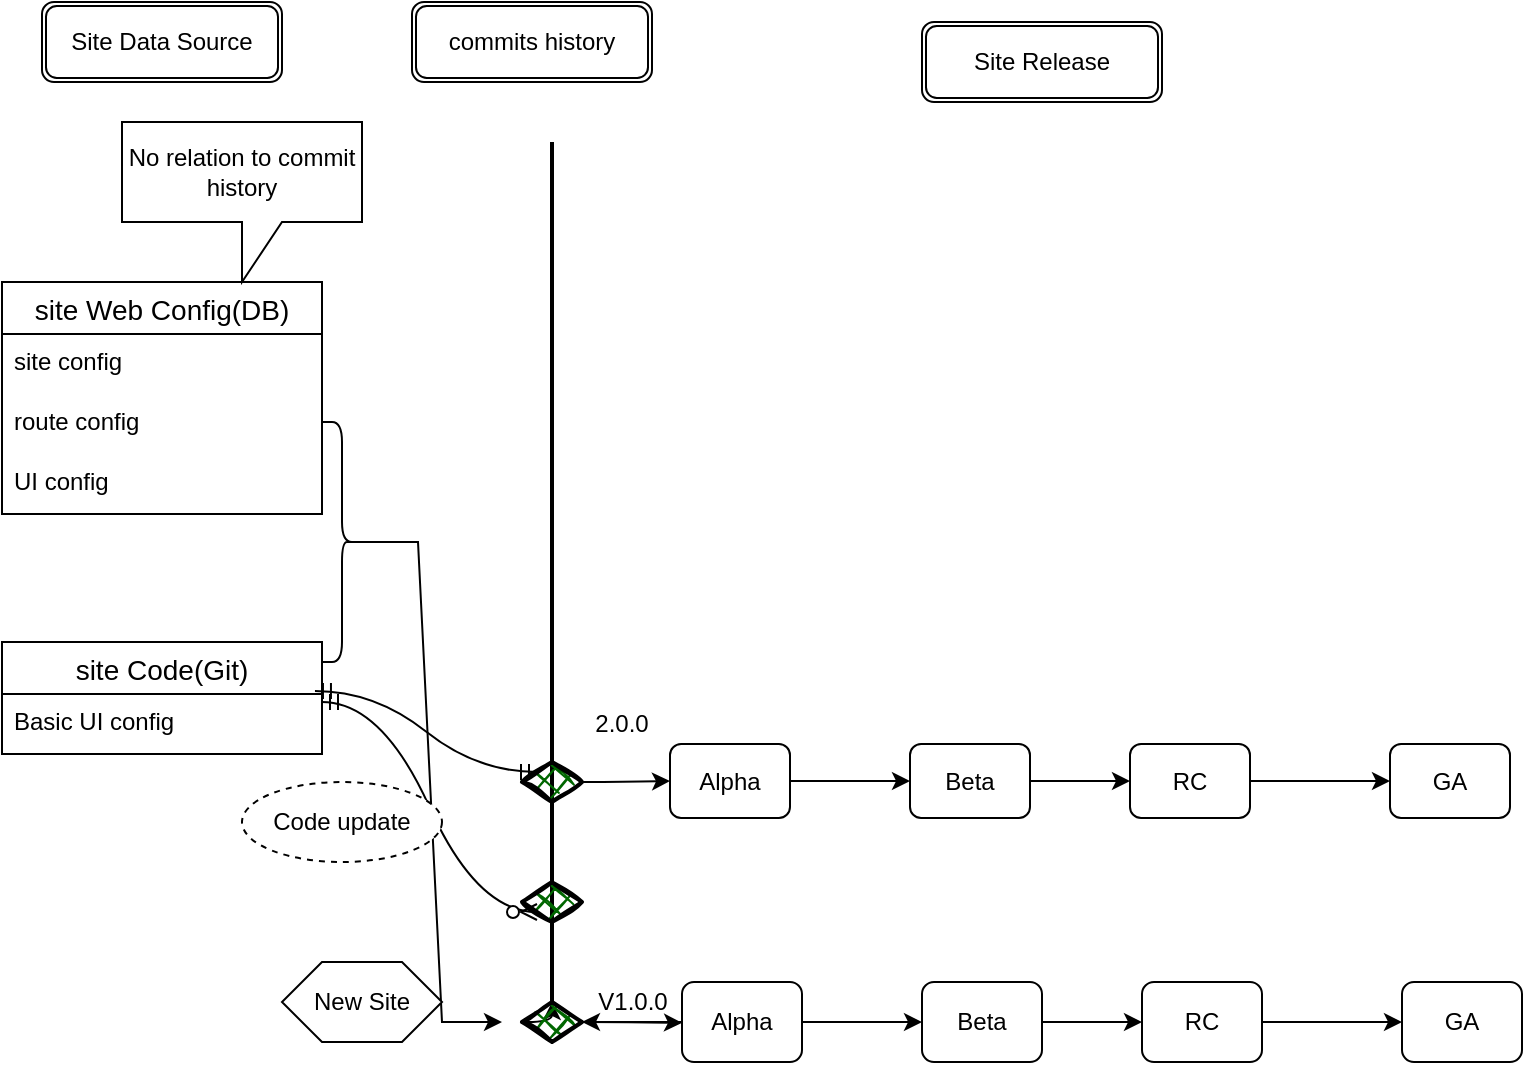 <mxfile version="15.8.8" type="github">
  <diagram id="R2lEEEUBdFMjLlhIrx00" name="Page-1">
    <mxGraphModel dx="1483" dy="781" grid="1" gridSize="10" guides="1" tooltips="1" connect="1" arrows="1" fold="1" page="1" pageScale="1" pageWidth="850" pageHeight="1100" math="0" shadow="0" extFonts="Permanent Marker^https://fonts.googleapis.com/css?family=Permanent+Marker">
      <root>
        <mxCell id="0" />
        <mxCell id="1" parent="0" />
        <mxCell id="lT0vyQ4dc75wHIpq4xm1-1" value="" style="line;strokeWidth=2;direction=south;html=1;" vertex="1" parent="1">
          <mxGeometry x="290" y="200" width="10" height="430" as="geometry" />
        </mxCell>
        <mxCell id="lT0vyQ4dc75wHIpq4xm1-2" value="commits history" style="shape=ext;double=1;rounded=1;whiteSpace=wrap;html=1;" vertex="1" parent="1">
          <mxGeometry x="225" y="130" width="120" height="40" as="geometry" />
        </mxCell>
        <mxCell id="lT0vyQ4dc75wHIpq4xm1-19" value="site Web Config(DB)" style="swimlane;fontStyle=0;childLayout=stackLayout;horizontal=1;startSize=26;horizontalStack=0;resizeParent=1;resizeParentMax=0;resizeLast=0;collapsible=1;marginBottom=0;align=center;fontSize=14;" vertex="1" parent="1">
          <mxGeometry x="20" y="270" width="160" height="116" as="geometry" />
        </mxCell>
        <mxCell id="lT0vyQ4dc75wHIpq4xm1-20" value="site config" style="text;strokeColor=none;fillColor=none;spacingLeft=4;spacingRight=4;overflow=hidden;rotatable=0;points=[[0,0.5],[1,0.5]];portConstraint=eastwest;fontSize=12;" vertex="1" parent="lT0vyQ4dc75wHIpq4xm1-19">
          <mxGeometry y="26" width="160" height="30" as="geometry" />
        </mxCell>
        <mxCell id="lT0vyQ4dc75wHIpq4xm1-21" value="route config" style="text;strokeColor=none;fillColor=none;spacingLeft=4;spacingRight=4;overflow=hidden;rotatable=0;points=[[0,0.5],[1,0.5]];portConstraint=eastwest;fontSize=12;" vertex="1" parent="lT0vyQ4dc75wHIpq4xm1-19">
          <mxGeometry y="56" width="160" height="30" as="geometry" />
        </mxCell>
        <mxCell id="lT0vyQ4dc75wHIpq4xm1-22" value="UI config" style="text;strokeColor=none;fillColor=none;spacingLeft=4;spacingRight=4;overflow=hidden;rotatable=0;points=[[0,0.5],[1,0.5]];portConstraint=eastwest;fontSize=12;" vertex="1" parent="lT0vyQ4dc75wHIpq4xm1-19">
          <mxGeometry y="86" width="160" height="30" as="geometry" />
        </mxCell>
        <mxCell id="lT0vyQ4dc75wHIpq4xm1-28" value="site Code(Git)" style="swimlane;fontStyle=0;childLayout=stackLayout;horizontal=1;startSize=26;horizontalStack=0;resizeParent=1;resizeParentMax=0;resizeLast=0;collapsible=1;marginBottom=0;align=center;fontSize=14;" vertex="1" parent="1">
          <mxGeometry x="20" y="450" width="160" height="56" as="geometry" />
        </mxCell>
        <mxCell id="lT0vyQ4dc75wHIpq4xm1-30" value="Basic UI config" style="text;strokeColor=none;fillColor=none;spacingLeft=4;spacingRight=4;overflow=hidden;rotatable=0;points=[[0,0.5],[1,0.5]];portConstraint=eastwest;fontSize=12;" vertex="1" parent="lT0vyQ4dc75wHIpq4xm1-28">
          <mxGeometry y="26" width="160" height="30" as="geometry" />
        </mxCell>
        <mxCell id="lT0vyQ4dc75wHIpq4xm1-32" value="Site Release" style="shape=ext;double=1;rounded=1;whiteSpace=wrap;html=1;" vertex="1" parent="1">
          <mxGeometry x="480" y="140" width="120" height="40" as="geometry" />
        </mxCell>
        <mxCell id="lT0vyQ4dc75wHIpq4xm1-33" value="Site Data Source" style="shape=ext;double=1;rounded=1;whiteSpace=wrap;html=1;" vertex="1" parent="1">
          <mxGeometry x="40" y="130" width="120" height="40" as="geometry" />
        </mxCell>
        <mxCell id="lT0vyQ4dc75wHIpq4xm1-59" style="edgeStyle=orthogonalEdgeStyle;curved=1;rounded=0;orthogonalLoop=1;jettySize=auto;html=1;exitX=0.1;exitY=0.5;exitDx=0;exitDy=0;exitPerimeter=0;entryX=1;entryY=0.5;entryDx=0;entryDy=0;entryPerimeter=0;startArrow=none;" edge="1" parent="1" source="lT0vyQ4dc75wHIpq4xm1-35" target="lT0vyQ4dc75wHIpq4xm1-1">
          <mxGeometry relative="1" as="geometry" />
        </mxCell>
        <mxCell id="lT0vyQ4dc75wHIpq4xm1-108" style="edgeStyle=entityRelationEdgeStyle;rounded=0;orthogonalLoop=1;jettySize=auto;html=1;exitX=0.1;exitY=0.5;exitDx=0;exitDy=0;exitPerimeter=0;" edge="1" parent="1" source="lT0vyQ4dc75wHIpq4xm1-43">
          <mxGeometry relative="1" as="geometry">
            <mxPoint x="270" y="640" as="targetPoint" />
          </mxGeometry>
        </mxCell>
        <mxCell id="lT0vyQ4dc75wHIpq4xm1-43" value="" style="shape=curlyBracket;whiteSpace=wrap;html=1;rounded=1;flipH=1;" vertex="1" parent="1">
          <mxGeometry x="180" y="340" width="20" height="120" as="geometry" />
        </mxCell>
        <mxCell id="lT0vyQ4dc75wHIpq4xm1-45" value="New Site" style="shape=hexagon;perimeter=hexagonPerimeter2;whiteSpace=wrap;html=1;fixedSize=1;" vertex="1" parent="1">
          <mxGeometry x="160" y="610" width="80" height="40" as="geometry" />
        </mxCell>
        <mxCell id="lT0vyQ4dc75wHIpq4xm1-50" value="V1.0.0" style="text;html=1;align=center;verticalAlign=middle;resizable=0;points=[];autosize=1;strokeColor=none;fillColor=none;" vertex="1" parent="1">
          <mxGeometry x="310" y="620" width="50" height="20" as="geometry" />
        </mxCell>
        <mxCell id="lT0vyQ4dc75wHIpq4xm1-67" style="edgeStyle=orthogonalEdgeStyle;curved=1;rounded=0;orthogonalLoop=1;jettySize=auto;html=1;exitX=1;exitY=0.5;exitDx=0;exitDy=0;" edge="1" parent="1" source="lT0vyQ4dc75wHIpq4xm1-35">
          <mxGeometry relative="1" as="geometry">
            <mxPoint x="360" y="640.429" as="targetPoint" />
          </mxGeometry>
        </mxCell>
        <mxCell id="lT0vyQ4dc75wHIpq4xm1-35" value="" style="rhombus;whiteSpace=wrap;html=1;strokeWidth=2;fillWeight=-1;hachureGap=8;fillStyle=cross-hatch;fillColor=#006600;sketch=1;" vertex="1" parent="1">
          <mxGeometry x="280" y="630" width="30" height="20" as="geometry" />
        </mxCell>
        <mxCell id="lT0vyQ4dc75wHIpq4xm1-74" value="" style="edgeStyle=orthogonalEdgeStyle;curved=1;rounded=0;orthogonalLoop=1;jettySize=auto;html=1;" edge="1" parent="1" source="lT0vyQ4dc75wHIpq4xm1-70" target="lT0vyQ4dc75wHIpq4xm1-35">
          <mxGeometry relative="1" as="geometry" />
        </mxCell>
        <mxCell id="lT0vyQ4dc75wHIpq4xm1-79" style="edgeStyle=orthogonalEdgeStyle;curved=1;rounded=0;orthogonalLoop=1;jettySize=auto;html=1;exitX=1;exitY=0.5;exitDx=0;exitDy=0;entryX=0;entryY=0.5;entryDx=0;entryDy=0;" edge="1" parent="1" source="lT0vyQ4dc75wHIpq4xm1-70" target="lT0vyQ4dc75wHIpq4xm1-75">
          <mxGeometry relative="1" as="geometry" />
        </mxCell>
        <mxCell id="lT0vyQ4dc75wHIpq4xm1-70" value="Alpha" style="rounded=1;whiteSpace=wrap;html=1;" vertex="1" parent="1">
          <mxGeometry x="360" y="620" width="60" height="40" as="geometry" />
        </mxCell>
        <mxCell id="lT0vyQ4dc75wHIpq4xm1-80" style="edgeStyle=orthogonalEdgeStyle;curved=1;rounded=0;orthogonalLoop=1;jettySize=auto;html=1;exitX=1;exitY=0.5;exitDx=0;exitDy=0;entryX=0;entryY=0.5;entryDx=0;entryDy=0;" edge="1" parent="1" source="lT0vyQ4dc75wHIpq4xm1-75" target="lT0vyQ4dc75wHIpq4xm1-76">
          <mxGeometry relative="1" as="geometry" />
        </mxCell>
        <mxCell id="lT0vyQ4dc75wHIpq4xm1-75" value="Beta" style="rounded=1;whiteSpace=wrap;html=1;" vertex="1" parent="1">
          <mxGeometry x="480" y="620" width="60" height="40" as="geometry" />
        </mxCell>
        <mxCell id="lT0vyQ4dc75wHIpq4xm1-81" style="edgeStyle=orthogonalEdgeStyle;curved=1;rounded=0;orthogonalLoop=1;jettySize=auto;html=1;exitX=1;exitY=0.5;exitDx=0;exitDy=0;entryX=0;entryY=0.5;entryDx=0;entryDy=0;" edge="1" parent="1" source="lT0vyQ4dc75wHIpq4xm1-76" target="lT0vyQ4dc75wHIpq4xm1-77">
          <mxGeometry relative="1" as="geometry" />
        </mxCell>
        <mxCell id="lT0vyQ4dc75wHIpq4xm1-76" value="RC" style="rounded=1;whiteSpace=wrap;html=1;" vertex="1" parent="1">
          <mxGeometry x="590" y="620" width="60" height="40" as="geometry" />
        </mxCell>
        <mxCell id="lT0vyQ4dc75wHIpq4xm1-77" value="GA" style="rounded=1;whiteSpace=wrap;html=1;" vertex="1" parent="1">
          <mxGeometry x="720" y="620" width="60" height="40" as="geometry" />
        </mxCell>
        <mxCell id="lT0vyQ4dc75wHIpq4xm1-103" style="edgeStyle=orthogonalEdgeStyle;curved=1;rounded=0;orthogonalLoop=1;jettySize=auto;html=1;exitX=1;exitY=0.5;exitDx=0;exitDy=0;entryX=0;entryY=0.5;entryDx=0;entryDy=0;" edge="1" parent="1" source="lT0vyQ4dc75wHIpq4xm1-82" target="lT0vyQ4dc75wHIpq4xm1-93">
          <mxGeometry relative="1" as="geometry" />
        </mxCell>
        <mxCell id="lT0vyQ4dc75wHIpq4xm1-82" value="" style="rhombus;whiteSpace=wrap;html=1;strokeWidth=2;fillWeight=-1;hachureGap=8;fillStyle=cross-hatch;fillColor=#006600;sketch=1;" vertex="1" parent="1">
          <mxGeometry x="280" y="510" width="30" height="20" as="geometry" />
        </mxCell>
        <mxCell id="lT0vyQ4dc75wHIpq4xm1-92" style="edgeStyle=orthogonalEdgeStyle;curved=1;rounded=0;orthogonalLoop=1;jettySize=auto;html=1;exitX=1;exitY=0.5;exitDx=0;exitDy=0;entryX=0;entryY=0.5;entryDx=0;entryDy=0;" edge="1" parent="1" source="lT0vyQ4dc75wHIpq4xm1-93" target="lT0vyQ4dc75wHIpq4xm1-95">
          <mxGeometry relative="1" as="geometry" />
        </mxCell>
        <mxCell id="lT0vyQ4dc75wHIpq4xm1-93" value="Alpha" style="rounded=1;whiteSpace=wrap;html=1;" vertex="1" parent="1">
          <mxGeometry x="354" y="501" width="60" height="37" as="geometry" />
        </mxCell>
        <mxCell id="lT0vyQ4dc75wHIpq4xm1-94" style="edgeStyle=orthogonalEdgeStyle;curved=1;rounded=0;orthogonalLoop=1;jettySize=auto;html=1;exitX=1;exitY=0.5;exitDx=0;exitDy=0;entryX=0;entryY=0.5;entryDx=0;entryDy=0;" edge="1" parent="1" source="lT0vyQ4dc75wHIpq4xm1-95" target="lT0vyQ4dc75wHIpq4xm1-97">
          <mxGeometry relative="1" as="geometry" />
        </mxCell>
        <mxCell id="lT0vyQ4dc75wHIpq4xm1-95" value="Beta" style="rounded=1;whiteSpace=wrap;html=1;" vertex="1" parent="1">
          <mxGeometry x="474" y="501" width="60" height="37" as="geometry" />
        </mxCell>
        <mxCell id="lT0vyQ4dc75wHIpq4xm1-96" style="edgeStyle=orthogonalEdgeStyle;curved=1;rounded=0;orthogonalLoop=1;jettySize=auto;html=1;exitX=1;exitY=0.5;exitDx=0;exitDy=0;entryX=0;entryY=0.5;entryDx=0;entryDy=0;" edge="1" parent="1" source="lT0vyQ4dc75wHIpq4xm1-97" target="lT0vyQ4dc75wHIpq4xm1-98">
          <mxGeometry relative="1" as="geometry" />
        </mxCell>
        <mxCell id="lT0vyQ4dc75wHIpq4xm1-97" value="RC" style="rounded=1;whiteSpace=wrap;html=1;" vertex="1" parent="1">
          <mxGeometry x="584" y="501" width="60" height="37" as="geometry" />
        </mxCell>
        <mxCell id="lT0vyQ4dc75wHIpq4xm1-98" value="GA" style="rounded=1;whiteSpace=wrap;html=1;" vertex="1" parent="1">
          <mxGeometry x="714" y="501" width="60" height="37" as="geometry" />
        </mxCell>
        <mxCell id="lT0vyQ4dc75wHIpq4xm1-105" value="2.0.0" style="text;html=1;strokeColor=none;fillColor=none;align=center;verticalAlign=middle;whiteSpace=wrap;rounded=0;" vertex="1" parent="1">
          <mxGeometry x="300" y="476" width="60" height="30" as="geometry" />
        </mxCell>
        <mxCell id="lT0vyQ4dc75wHIpq4xm1-106" value="" style="rhombus;whiteSpace=wrap;html=1;strokeWidth=2;fillWeight=-1;hachureGap=8;fillStyle=cross-hatch;fillColor=#006600;sketch=1;" vertex="1" parent="1">
          <mxGeometry x="280" y="570" width="30" height="20" as="geometry" />
        </mxCell>
        <mxCell id="lT0vyQ4dc75wHIpq4xm1-107" value="No relation to commit history" style="shape=callout;whiteSpace=wrap;html=1;perimeter=calloutPerimeter;" vertex="1" parent="1">
          <mxGeometry x="80" y="190" width="120" height="80" as="geometry" />
        </mxCell>
        <mxCell id="lT0vyQ4dc75wHIpq4xm1-113" value="" style="edgeStyle=entityRelationEdgeStyle;fontSize=12;html=1;endArrow=ERmandOne;startArrow=ERmandOne;rounded=0;curved=1;entryX=0;entryY=0;entryDx=0;entryDy=0;exitX=0.978;exitY=-0.052;exitDx=0;exitDy=0;exitPerimeter=0;" edge="1" parent="1" source="lT0vyQ4dc75wHIpq4xm1-30" target="lT0vyQ4dc75wHIpq4xm1-82">
          <mxGeometry width="100" height="100" relative="1" as="geometry">
            <mxPoint x="200" y="470" as="sourcePoint" />
            <mxPoint x="300" y="370" as="targetPoint" />
          </mxGeometry>
        </mxCell>
        <mxCell id="lT0vyQ4dc75wHIpq4xm1-114" value="" style="edgeStyle=entityRelationEdgeStyle;fontSize=12;html=1;endArrow=ERzeroToMany;startArrow=ERmandOne;rounded=0;curved=1;entryX=0;entryY=1;entryDx=0;entryDy=0;" edge="1" parent="1" target="lT0vyQ4dc75wHIpq4xm1-106">
          <mxGeometry width="100" height="100" relative="1" as="geometry">
            <mxPoint x="180" y="480" as="sourcePoint" />
            <mxPoint x="300" y="370" as="targetPoint" />
          </mxGeometry>
        </mxCell>
        <mxCell id="lT0vyQ4dc75wHIpq4xm1-115" value="Code update" style="ellipse;whiteSpace=wrap;html=1;align=center;dashed=1;" vertex="1" parent="1">
          <mxGeometry x="140" y="520" width="100" height="40" as="geometry" />
        </mxCell>
      </root>
    </mxGraphModel>
  </diagram>
</mxfile>
